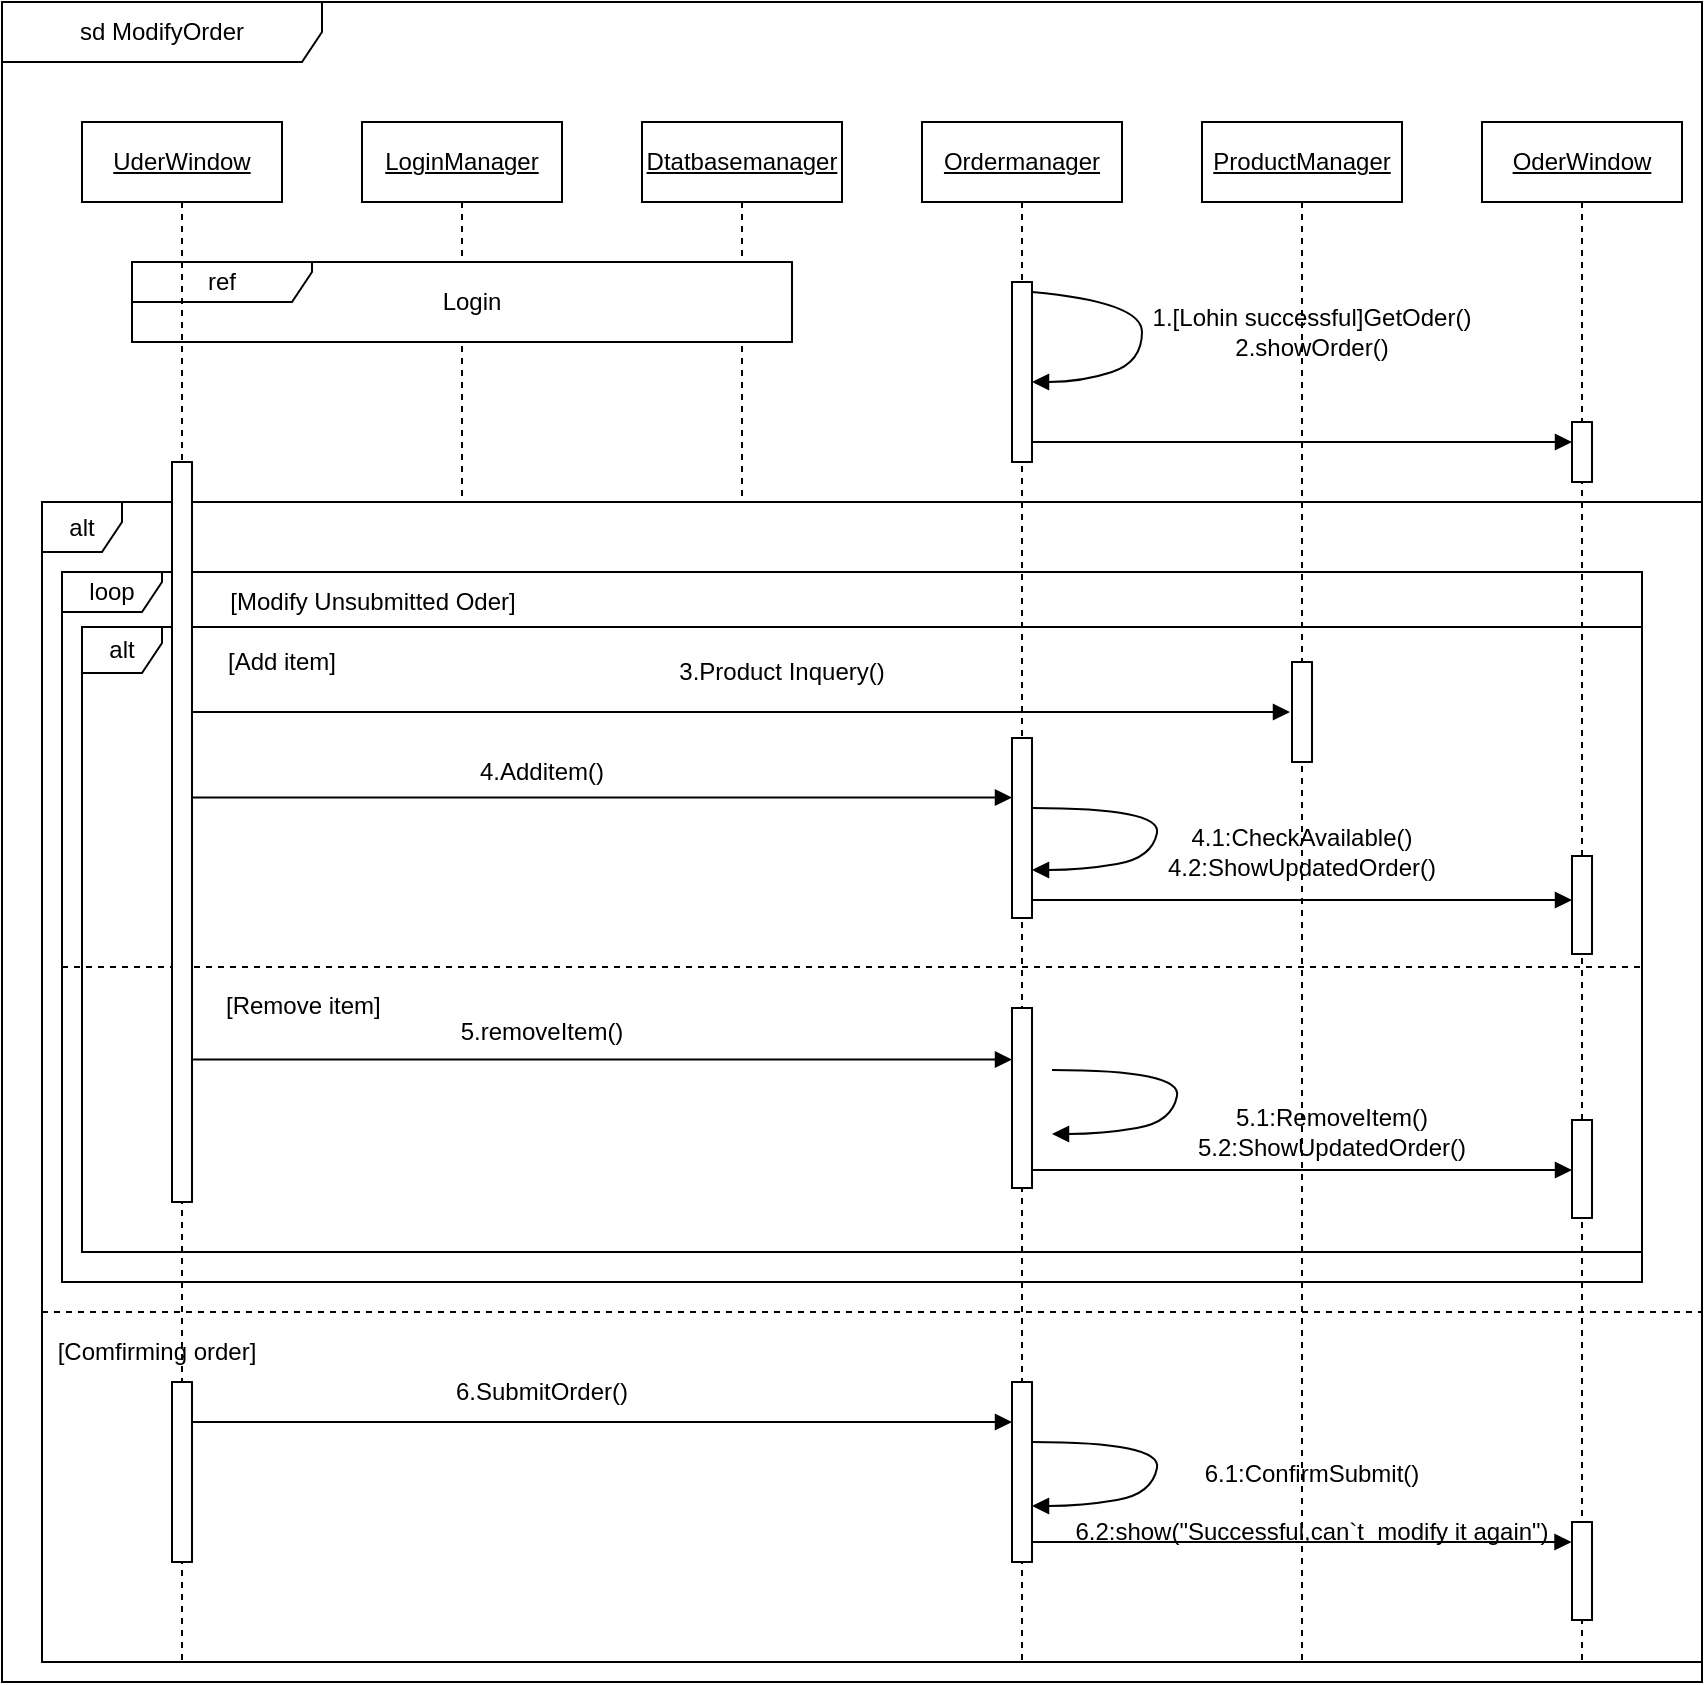 <mxfile version="26.1.0">
  <diagram name="第 1 页" id="jXTRHN57-51uPAdTccsq">
    <mxGraphModel dx="1122" dy="971" grid="1" gridSize="10" guides="1" tooltips="1" connect="1" arrows="1" fold="1" page="1" pageScale="1" pageWidth="827" pageHeight="1169" background="#FFFFFF" math="0" shadow="0">
      <root>
        <mxCell id="0" />
        <mxCell id="1" parent="0" />
        <mxCell id="Sd3_IeeG9xuLFDaAKL-D-1" value="sd ModifyOrder" style="shape=umlFrame;whiteSpace=wrap;html=1;pointerEvents=0;recursiveResize=0;container=1;collapsible=0;width=160;swimlaneFillColor=default;" vertex="1" parent="1">
          <mxGeometry x="70" y="65" width="850" height="840" as="geometry" />
        </mxCell>
        <mxCell id="Sd3_IeeG9xuLFDaAKL-D-12" value="&lt;u&gt;LoginManager&lt;/u&gt;" style="shape=umlLifeline;perimeter=lifelinePerimeter;whiteSpace=wrap;html=1;container=1;dropTarget=0;collapsible=0;recursiveResize=0;outlineConnect=0;portConstraint=eastwest;newEdgeStyle={&quot;edgeStyle&quot;:&quot;elbowEdgeStyle&quot;,&quot;elbow&quot;:&quot;vertical&quot;,&quot;curved&quot;:0,&quot;rounded&quot;:0};" vertex="1" parent="Sd3_IeeG9xuLFDaAKL-D-1">
          <mxGeometry x="180" y="60" width="100" height="300" as="geometry" />
        </mxCell>
        <mxCell id="Sd3_IeeG9xuLFDaAKL-D-15" value="&lt;u&gt;Dtatbasemanager&lt;/u&gt;" style="shape=umlLifeline;perimeter=lifelinePerimeter;whiteSpace=wrap;html=1;container=1;dropTarget=0;collapsible=0;recursiveResize=0;outlineConnect=0;portConstraint=eastwest;newEdgeStyle={&quot;edgeStyle&quot;:&quot;elbowEdgeStyle&quot;,&quot;elbow&quot;:&quot;vertical&quot;,&quot;curved&quot;:0,&quot;rounded&quot;:0};" vertex="1" parent="Sd3_IeeG9xuLFDaAKL-D-1">
          <mxGeometry x="320" y="60" width="100" height="300" as="geometry" />
        </mxCell>
        <mxCell id="Sd3_IeeG9xuLFDaAKL-D-21" value="ref" style="shape=umlFrame;whiteSpace=wrap;html=1;pointerEvents=0;recursiveResize=0;container=1;collapsible=0;width=90;swimlaneFillColor=default;height=20;" vertex="1" parent="Sd3_IeeG9xuLFDaAKL-D-1">
          <mxGeometry x="65" y="130" width="330" height="40" as="geometry" />
        </mxCell>
        <mxCell id="Sd3_IeeG9xuLFDaAKL-D-22" value="Login" style="text;html=1;align=center;verticalAlign=middle;whiteSpace=wrap;rounded=0;" vertex="1" parent="Sd3_IeeG9xuLFDaAKL-D-21">
          <mxGeometry x="140" y="5" width="60" height="30" as="geometry" />
        </mxCell>
        <mxCell id="Sd3_IeeG9xuLFDaAKL-D-33" value="" style="html=1;verticalAlign=bottom;labelBackgroundColor=none;endArrow=block;endFill=1;rounded=0;curved=1;" edge="1" parent="Sd3_IeeG9xuLFDaAKL-D-1" target="Sd3_IeeG9xuLFDaAKL-D-32">
          <mxGeometry width="160" relative="1" as="geometry">
            <mxPoint x="515" y="220" as="sourcePoint" />
            <mxPoint x="675" y="220" as="targetPoint" />
          </mxGeometry>
        </mxCell>
        <mxCell id="Sd3_IeeG9xuLFDaAKL-D-34" value="1.[Lohin successful]GetOder()&lt;div&gt;2.showOrder()&lt;/div&gt;" style="text;html=1;align=center;verticalAlign=middle;whiteSpace=wrap;rounded=0;" vertex="1" parent="Sd3_IeeG9xuLFDaAKL-D-1">
          <mxGeometry x="570" y="150" width="170" height="30" as="geometry" />
        </mxCell>
        <mxCell id="Sd3_IeeG9xuLFDaAKL-D-31" value="alt" style="shape=umlFrame;whiteSpace=wrap;html=1;pointerEvents=0;recursiveResize=0;container=1;collapsible=0;width=40;height=25;swimlaneFillColor=default;" vertex="1" parent="Sd3_IeeG9xuLFDaAKL-D-1">
          <mxGeometry x="20" y="250" width="830" height="580" as="geometry" />
        </mxCell>
        <mxCell id="Sd3_IeeG9xuLFDaAKL-D-35" value="loop" style="shape=umlFrame;whiteSpace=wrap;html=1;pointerEvents=0;recursiveResize=0;container=1;collapsible=0;width=50;height=20;" vertex="1" parent="Sd3_IeeG9xuLFDaAKL-D-31">
          <mxGeometry x="10" y="35" width="790" height="355" as="geometry" />
        </mxCell>
        <mxCell id="Sd3_IeeG9xuLFDaAKL-D-36" value="alt" style="shape=umlFrame;whiteSpace=wrap;html=1;pointerEvents=0;recursiveResize=0;container=1;collapsible=0;width=40;height=23;" vertex="1" parent="Sd3_IeeG9xuLFDaAKL-D-35">
          <mxGeometry x="10" y="27.5" width="780" height="312.5" as="geometry" />
        </mxCell>
        <mxCell id="Sd3_IeeG9xuLFDaAKL-D-38" value="" style="line;strokeWidth=1;dashed=1;labelPosition=center;verticalLabelPosition=bottom;align=left;verticalAlign=top;spacingLeft=20;spacingTop=15;html=1;whiteSpace=wrap;" vertex="1" parent="Sd3_IeeG9xuLFDaAKL-D-36">
          <mxGeometry x="-10" y="165" width="790" height="10" as="geometry" />
        </mxCell>
        <mxCell id="Sd3_IeeG9xuLFDaAKL-D-37" value="[Remove item]" style="text;html=1;" vertex="1" parent="Sd3_IeeG9xuLFDaAKL-D-36">
          <mxGeometry width="100" height="20" relative="1" as="geometry">
            <mxPoint x="70" y="175" as="offset" />
          </mxGeometry>
        </mxCell>
        <mxCell id="Sd3_IeeG9xuLFDaAKL-D-51" value="" style="html=1;verticalAlign=bottom;labelBackgroundColor=none;endArrow=block;endFill=1;rounded=0;curved=1;" edge="1" parent="Sd3_IeeG9xuLFDaAKL-D-36">
          <mxGeometry width="160" relative="1" as="geometry">
            <mxPoint x="55" y="42.5" as="sourcePoint" />
            <mxPoint x="604" y="42.5" as="targetPoint" />
          </mxGeometry>
        </mxCell>
        <mxCell id="Sd3_IeeG9xuLFDaAKL-D-95" value="4.Additem()" style="text;html=1;align=center;verticalAlign=middle;whiteSpace=wrap;rounded=0;" vertex="1" parent="Sd3_IeeG9xuLFDaAKL-D-36">
          <mxGeometry x="200" y="57.5" width="60" height="30" as="geometry" />
        </mxCell>
        <mxCell id="Sd3_IeeG9xuLFDaAKL-D-105" value="5.1:RemoveItem()&lt;div&gt;5.2:ShowUpdatedOrder()&lt;/div&gt;" style="text;html=1;align=center;verticalAlign=middle;whiteSpace=wrap;rounded=0;" vertex="1" parent="Sd3_IeeG9xuLFDaAKL-D-36">
          <mxGeometry x="550" y="237.5" width="150" height="30" as="geometry" />
        </mxCell>
        <mxCell id="Sd3_IeeG9xuLFDaAKL-D-42" value="[Add item]" style="text;html=1;align=center;verticalAlign=middle;whiteSpace=wrap;rounded=0;" vertex="1" parent="Sd3_IeeG9xuLFDaAKL-D-31">
          <mxGeometry x="90" y="65" width="60" height="30" as="geometry" />
        </mxCell>
        <mxCell id="Sd3_IeeG9xuLFDaAKL-D-41" value="[Modify Unsubmitted Oder]" style="text;html=1;align=center;verticalAlign=middle;resizable=0;points=[];autosize=1;strokeColor=none;fillColor=none;" vertex="1" parent="Sd3_IeeG9xuLFDaAKL-D-31">
          <mxGeometry x="80" y="35" width="170" height="30" as="geometry" />
        </mxCell>
        <mxCell id="Sd3_IeeG9xuLFDaAKL-D-52" value="" style="html=1;verticalAlign=bottom;labelBackgroundColor=none;endArrow=block;endFill=1;rounded=0;curved=1;" edge="1" parent="Sd3_IeeG9xuLFDaAKL-D-31" target="Sd3_IeeG9xuLFDaAKL-D-49">
          <mxGeometry width="160" relative="1" as="geometry">
            <mxPoint x="75" y="147.75" as="sourcePoint" />
            <mxPoint x="490" y="147.75" as="targetPoint" />
          </mxGeometry>
        </mxCell>
        <mxCell id="Sd3_IeeG9xuLFDaAKL-D-55" value="" style="html=1;verticalAlign=bottom;labelBackgroundColor=none;endArrow=block;endFill=1;rounded=0;curved=1;" edge="1" parent="Sd3_IeeG9xuLFDaAKL-D-31" target="Sd3_IeeG9xuLFDaAKL-D-54">
          <mxGeometry width="160" relative="1" as="geometry">
            <mxPoint x="75" y="278.75" as="sourcePoint" />
            <mxPoint x="490" y="278.75" as="targetPoint" />
          </mxGeometry>
        </mxCell>
        <mxCell id="Sd3_IeeG9xuLFDaAKL-D-63" value="3.Product Inquery()" style="text;html=1;align=center;verticalAlign=middle;whiteSpace=wrap;rounded=0;" vertex="1" parent="Sd3_IeeG9xuLFDaAKL-D-31">
          <mxGeometry x="300" y="70" width="140" height="30" as="geometry" />
        </mxCell>
        <mxCell id="Sd3_IeeG9xuLFDaAKL-D-96" value="5.removeItem()" style="text;html=1;align=center;verticalAlign=middle;whiteSpace=wrap;rounded=0;" vertex="1" parent="Sd3_IeeG9xuLFDaAKL-D-31">
          <mxGeometry x="220" y="250" width="60" height="30" as="geometry" />
        </mxCell>
        <mxCell id="Sd3_IeeG9xuLFDaAKL-D-100" value="4.1:CheckAvailable()&lt;div&gt;4.2:ShowUpdatedOrder()&lt;/div&gt;" style="text;html=1;align=center;verticalAlign=middle;whiteSpace=wrap;rounded=0;" vertex="1" parent="Sd3_IeeG9xuLFDaAKL-D-31">
          <mxGeometry x="560" y="160" width="140" height="30" as="geometry" />
        </mxCell>
        <mxCell id="Sd3_IeeG9xuLFDaAKL-D-107" value="" style="line;strokeWidth=1;dashed=1;labelPosition=center;verticalLabelPosition=bottom;align=left;verticalAlign=top;spacingLeft=20;spacingTop=15;html=1;whiteSpace=wrap;" vertex="1" parent="Sd3_IeeG9xuLFDaAKL-D-31">
          <mxGeometry y="400" width="830" height="10" as="geometry" />
        </mxCell>
        <mxCell id="Sd3_IeeG9xuLFDaAKL-D-108" value="[Comfirming order]" style="text;html=1;align=center;verticalAlign=middle;whiteSpace=wrap;rounded=0;" vertex="1" parent="Sd3_IeeG9xuLFDaAKL-D-31">
          <mxGeometry x="-10" y="410" width="135" height="30" as="geometry" />
        </mxCell>
        <mxCell id="Sd3_IeeG9xuLFDaAKL-D-113" value="" style="html=1;verticalAlign=bottom;labelBackgroundColor=none;endArrow=block;endFill=1;rounded=0;curved=1;" edge="1" parent="Sd3_IeeG9xuLFDaAKL-D-31">
          <mxGeometry width="160" relative="1" as="geometry">
            <mxPoint x="75" y="460" as="sourcePoint" />
            <mxPoint x="485" y="460" as="targetPoint" />
          </mxGeometry>
        </mxCell>
        <mxCell id="Sd3_IeeG9xuLFDaAKL-D-116" value="" style="html=1;verticalAlign=bottom;labelBackgroundColor=none;endArrow=block;endFill=1;rounded=0;curved=1;" edge="1" parent="Sd3_IeeG9xuLFDaAKL-D-31">
          <mxGeometry width="160" relative="1" as="geometry">
            <mxPoint x="495.25" y="520" as="sourcePoint" />
            <mxPoint x="764.75" y="520" as="targetPoint" />
          </mxGeometry>
        </mxCell>
        <mxCell id="Sd3_IeeG9xuLFDaAKL-D-117" value="6.1:ConfirmSubmit()&lt;div&gt;&lt;br&gt;&lt;div&gt;6.2:show(&quot;Successful,can`t &amp;nbsp;modify it again&quot;)&lt;/div&gt;&lt;/div&gt;" style="text;html=1;align=center;verticalAlign=middle;whiteSpace=wrap;rounded=0;" vertex="1" parent="Sd3_IeeG9xuLFDaAKL-D-31">
          <mxGeometry x="510" y="470" width="250" height="60" as="geometry" />
        </mxCell>
        <mxCell id="Sd3_IeeG9xuLFDaAKL-D-118" value="6.SubmitOrder()" style="text;html=1;align=center;verticalAlign=middle;whiteSpace=wrap;rounded=0;" vertex="1" parent="Sd3_IeeG9xuLFDaAKL-D-31">
          <mxGeometry x="220" y="430" width="60" height="30" as="geometry" />
        </mxCell>
        <mxCell id="Sd3_IeeG9xuLFDaAKL-D-19" value="&lt;u&gt;Ordermanager&lt;/u&gt;" style="shape=umlLifeline;perimeter=lifelinePerimeter;whiteSpace=wrap;html=1;container=1;dropTarget=0;collapsible=0;recursiveResize=0;outlineConnect=0;portConstraint=eastwest;newEdgeStyle={&quot;edgeStyle&quot;:&quot;elbowEdgeStyle&quot;,&quot;elbow&quot;:&quot;vertical&quot;,&quot;curved&quot;:0,&quot;rounded&quot;:0};" vertex="1" parent="Sd3_IeeG9xuLFDaAKL-D-1">
          <mxGeometry x="460" y="60" width="100" height="770" as="geometry" />
        </mxCell>
        <mxCell id="Sd3_IeeG9xuLFDaAKL-D-20" value="" style="html=1;points=[[0,0,0,0,5],[0,1,0,0,-5],[1,0,0,0,5],[1,1,0,0,-5]];perimeter=orthogonalPerimeter;outlineConnect=0;targetShapes=umlLifeline;portConstraint=eastwest;newEdgeStyle={&quot;curved&quot;:0,&quot;rounded&quot;:0};" vertex="1" parent="Sd3_IeeG9xuLFDaAKL-D-19">
          <mxGeometry x="45" y="80" width="10" height="90" as="geometry" />
        </mxCell>
        <mxCell id="Sd3_IeeG9xuLFDaAKL-D-30" value="" style="html=1;verticalAlign=bottom;labelBackgroundColor=none;endArrow=block;endFill=1;rounded=0;curved=1;exitX=1;exitY=0;exitDx=0;exitDy=5;exitPerimeter=0;" edge="1" parent="Sd3_IeeG9xuLFDaAKL-D-19" source="Sd3_IeeG9xuLFDaAKL-D-20" target="Sd3_IeeG9xuLFDaAKL-D-20">
          <mxGeometry width="160" relative="1" as="geometry">
            <mxPoint x="170" y="220" as="sourcePoint" />
            <mxPoint x="60" y="130" as="targetPoint" />
            <Array as="points">
              <mxPoint x="110" y="90" />
              <mxPoint x="110" y="120" />
              <mxPoint x="80" y="130" />
            </Array>
          </mxGeometry>
        </mxCell>
        <mxCell id="Sd3_IeeG9xuLFDaAKL-D-49" value="" style="html=1;points=[[0,0,0,0,5],[0,1,0,0,-5],[1,0,0,0,5],[1,1,0,0,-5]];perimeter=orthogonalPerimeter;outlineConnect=0;targetShapes=umlLifeline;portConstraint=eastwest;newEdgeStyle={&quot;curved&quot;:0,&quot;rounded&quot;:0};" vertex="1" parent="Sd3_IeeG9xuLFDaAKL-D-19">
          <mxGeometry x="45" y="308" width="10" height="90" as="geometry" />
        </mxCell>
        <mxCell id="Sd3_IeeG9xuLFDaAKL-D-53" value="" style="html=1;verticalAlign=bottom;labelBackgroundColor=none;endArrow=block;endFill=1;rounded=0;curved=1;" edge="1" parent="Sd3_IeeG9xuLFDaAKL-D-19">
          <mxGeometry width="160" relative="1" as="geometry">
            <mxPoint x="55" y="343" as="sourcePoint" />
            <mxPoint x="55" y="374" as="targetPoint" />
            <Array as="points">
              <mxPoint x="120" y="343" />
              <mxPoint x="115" y="368" />
              <mxPoint x="80" y="374" />
            </Array>
          </mxGeometry>
        </mxCell>
        <mxCell id="Sd3_IeeG9xuLFDaAKL-D-54" value="" style="html=1;points=[[0,0,0,0,5],[0,1,0,0,-5],[1,0,0,0,5],[1,1,0,0,-5]];perimeter=orthogonalPerimeter;outlineConnect=0;targetShapes=umlLifeline;portConstraint=eastwest;newEdgeStyle={&quot;curved&quot;:0,&quot;rounded&quot;:0};" vertex="1" parent="Sd3_IeeG9xuLFDaAKL-D-19">
          <mxGeometry x="45" y="443" width="10" height="90" as="geometry" />
        </mxCell>
        <mxCell id="Sd3_IeeG9xuLFDaAKL-D-112" value="" style="html=1;points=[[0,0,0,0,5],[0,1,0,0,-5],[1,0,0,0,5],[1,1,0,0,-5]];perimeter=orthogonalPerimeter;outlineConnect=0;targetShapes=umlLifeline;portConstraint=eastwest;newEdgeStyle={&quot;curved&quot;:0,&quot;rounded&quot;:0};" vertex="1" parent="Sd3_IeeG9xuLFDaAKL-D-19">
          <mxGeometry x="45" y="630" width="10" height="90" as="geometry" />
        </mxCell>
        <mxCell id="Sd3_IeeG9xuLFDaAKL-D-13" value="&lt;u&gt;ProductManager&lt;/u&gt;" style="shape=umlLifeline;perimeter=lifelinePerimeter;whiteSpace=wrap;html=1;container=1;dropTarget=0;collapsible=0;recursiveResize=0;outlineConnect=0;portConstraint=eastwest;newEdgeStyle={&quot;edgeStyle&quot;:&quot;elbowEdgeStyle&quot;,&quot;elbow&quot;:&quot;vertical&quot;,&quot;curved&quot;:0,&quot;rounded&quot;:0};" vertex="1" parent="Sd3_IeeG9xuLFDaAKL-D-1">
          <mxGeometry x="600" y="60" width="100" height="770" as="geometry" />
        </mxCell>
        <mxCell id="Sd3_IeeG9xuLFDaAKL-D-62" value="" style="html=1;points=[[0,0,0,0,5],[0,1,0,0,-5],[1,0,0,0,5],[1,1,0,0,-5]];perimeter=orthogonalPerimeter;outlineConnect=0;targetShapes=umlLifeline;portConstraint=eastwest;newEdgeStyle={&quot;curved&quot;:0,&quot;rounded&quot;:0};" vertex="1" parent="Sd3_IeeG9xuLFDaAKL-D-13">
          <mxGeometry x="45" y="270" width="10" height="50" as="geometry" />
        </mxCell>
        <mxCell id="Sd3_IeeG9xuLFDaAKL-D-14" value="&lt;u&gt;OderWindow&lt;/u&gt;" style="shape=umlLifeline;perimeter=lifelinePerimeter;whiteSpace=wrap;html=1;container=1;dropTarget=0;collapsible=0;recursiveResize=0;outlineConnect=0;portConstraint=eastwest;newEdgeStyle={&quot;edgeStyle&quot;:&quot;elbowEdgeStyle&quot;,&quot;elbow&quot;:&quot;vertical&quot;,&quot;curved&quot;:0,&quot;rounded&quot;:0};" vertex="1" parent="Sd3_IeeG9xuLFDaAKL-D-1">
          <mxGeometry x="740" y="60" width="100" height="770" as="geometry" />
        </mxCell>
        <mxCell id="Sd3_IeeG9xuLFDaAKL-D-32" value="" style="html=1;points=[[0,0,0,0,5],[0,1,0,0,-5],[1,0,0,0,5],[1,1,0,0,-5]];perimeter=orthogonalPerimeter;outlineConnect=0;targetShapes=umlLifeline;portConstraint=eastwest;newEdgeStyle={&quot;curved&quot;:0,&quot;rounded&quot;:0};" vertex="1" parent="Sd3_IeeG9xuLFDaAKL-D-14">
          <mxGeometry x="45" y="150" width="10" height="30" as="geometry" />
        </mxCell>
        <mxCell id="Sd3_IeeG9xuLFDaAKL-D-102" value="" style="html=1;points=[[0,0,0,0,5],[0,1,0,0,-5],[1,0,0,0,5],[1,1,0,0,-5]];perimeter=orthogonalPerimeter;outlineConnect=0;targetShapes=umlLifeline;portConstraint=eastwest;newEdgeStyle={&quot;curved&quot;:0,&quot;rounded&quot;:0};" vertex="1" parent="Sd3_IeeG9xuLFDaAKL-D-14">
          <mxGeometry x="45" y="367" width="10" height="49" as="geometry" />
        </mxCell>
        <mxCell id="Sd3_IeeG9xuLFDaAKL-D-103" value="" style="html=1;points=[[0,0,0,0,5],[0,1,0,0,-5],[1,0,0,0,5],[1,1,0,0,-5]];perimeter=orthogonalPerimeter;outlineConnect=0;targetShapes=umlLifeline;portConstraint=eastwest;newEdgeStyle={&quot;curved&quot;:0,&quot;rounded&quot;:0};" vertex="1" parent="Sd3_IeeG9xuLFDaAKL-D-14">
          <mxGeometry x="45" y="499" width="10" height="49" as="geometry" />
        </mxCell>
        <mxCell id="Sd3_IeeG9xuLFDaAKL-D-115" value="" style="html=1;points=[[0,0,0,0,5],[0,1,0,0,-5],[1,0,0,0,5],[1,1,0,0,-5]];perimeter=orthogonalPerimeter;outlineConnect=0;targetShapes=umlLifeline;portConstraint=eastwest;newEdgeStyle={&quot;curved&quot;:0,&quot;rounded&quot;:0};" vertex="1" parent="Sd3_IeeG9xuLFDaAKL-D-14">
          <mxGeometry x="45" y="700" width="10" height="49" as="geometry" />
        </mxCell>
        <mxCell id="Sd3_IeeG9xuLFDaAKL-D-98" value="" style="html=1;verticalAlign=bottom;labelBackgroundColor=none;endArrow=block;endFill=1;rounded=0;curved=1;" edge="1" parent="Sd3_IeeG9xuLFDaAKL-D-1">
          <mxGeometry width="160" relative="1" as="geometry">
            <mxPoint x="515" y="449" as="sourcePoint" />
            <mxPoint x="785" y="449" as="targetPoint" />
          </mxGeometry>
        </mxCell>
        <mxCell id="Sd3_IeeG9xuLFDaAKL-D-104" value="" style="html=1;verticalAlign=bottom;labelBackgroundColor=none;endArrow=block;endFill=1;rounded=0;curved=1;" edge="1" parent="Sd3_IeeG9xuLFDaAKL-D-1" target="Sd3_IeeG9xuLFDaAKL-D-103">
          <mxGeometry width="160" relative="1" as="geometry">
            <mxPoint x="515" y="584.0" as="sourcePoint" />
            <mxPoint x="780" y="584" as="targetPoint" />
          </mxGeometry>
        </mxCell>
        <mxCell id="Sd3_IeeG9xuLFDaAKL-D-11" value="&lt;u&gt;UderWindow&lt;/u&gt;" style="shape=umlLifeline;perimeter=lifelinePerimeter;whiteSpace=wrap;html=1;container=1;dropTarget=0;collapsible=0;recursiveResize=0;outlineConnect=0;portConstraint=eastwest;newEdgeStyle={&quot;edgeStyle&quot;:&quot;elbowEdgeStyle&quot;,&quot;elbow&quot;:&quot;vertical&quot;,&quot;curved&quot;:0,&quot;rounded&quot;:0};" vertex="1" parent="Sd3_IeeG9xuLFDaAKL-D-1">
          <mxGeometry x="40" y="60" width="100" height="770" as="geometry" />
        </mxCell>
        <mxCell id="Sd3_IeeG9xuLFDaAKL-D-109" value="" style="html=1;points=[[0,0,0,0,5],[0,1,0,0,-5],[1,0,0,0,5],[1,1,0,0,-5]];perimeter=orthogonalPerimeter;outlineConnect=0;targetShapes=umlLifeline;portConstraint=eastwest;newEdgeStyle={&quot;curved&quot;:0,&quot;rounded&quot;:0};" vertex="1" parent="Sd3_IeeG9xuLFDaAKL-D-11">
          <mxGeometry x="45" y="170" width="10" height="370" as="geometry" />
        </mxCell>
        <mxCell id="Sd3_IeeG9xuLFDaAKL-D-110" value="" style="html=1;points=[[0,0,0,0,5],[0,1,0,0,-5],[1,0,0,0,5],[1,1,0,0,-5]];perimeter=orthogonalPerimeter;outlineConnect=0;targetShapes=umlLifeline;portConstraint=eastwest;newEdgeStyle={&quot;curved&quot;:0,&quot;rounded&quot;:0};" vertex="1" parent="Sd3_IeeG9xuLFDaAKL-D-11">
          <mxGeometry x="45" y="630" width="10" height="90" as="geometry" />
        </mxCell>
        <mxCell id="Sd3_IeeG9xuLFDaAKL-D-56" value="" style="html=1;verticalAlign=bottom;labelBackgroundColor=none;endArrow=block;endFill=1;rounded=0;curved=1;" edge="1" parent="Sd3_IeeG9xuLFDaAKL-D-1">
          <mxGeometry width="160" relative="1" as="geometry">
            <mxPoint x="515" y="720.0" as="sourcePoint" />
            <mxPoint x="515" y="752" as="targetPoint" />
            <Array as="points">
              <mxPoint x="580" y="720" />
              <mxPoint x="575" y="746" />
              <mxPoint x="540" y="752" />
            </Array>
          </mxGeometry>
        </mxCell>
        <mxCell id="Sd3_IeeG9xuLFDaAKL-D-114" value="" style="html=1;verticalAlign=bottom;labelBackgroundColor=none;endArrow=block;endFill=1;rounded=0;curved=1;" edge="1" parent="1">
          <mxGeometry width="160" relative="1" as="geometry">
            <mxPoint x="595" y="599.0" as="sourcePoint" />
            <mxPoint x="595" y="631" as="targetPoint" />
            <Array as="points">
              <mxPoint x="660" y="599" />
              <mxPoint x="655" y="625" />
              <mxPoint x="620" y="631" />
            </Array>
          </mxGeometry>
        </mxCell>
      </root>
    </mxGraphModel>
  </diagram>
</mxfile>
